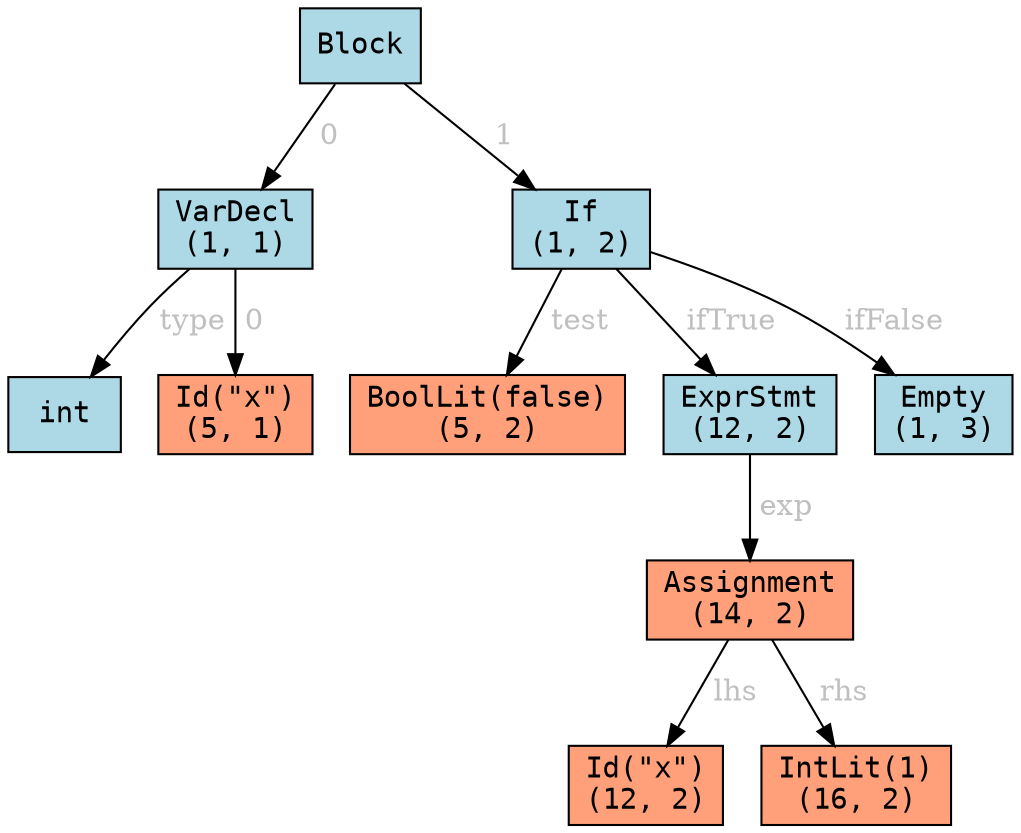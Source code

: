 digraph AST {
node [shape=box style=filled fontname=Courier];
0[label="Block" fillcolor="lightblue"];0 -> 1[label=" 0", fontcolor="gray"];
1[label="VarDecl\n(1, 1)" fillcolor="lightblue"];1 -> 2[label=" type", fontcolor="gray"];
2[label="int" fillcolor="lightblue"];1 -> 3[label=" 0", fontcolor="gray"];
3[label="Id(\"x\")\n(5, 1)" fillcolor="lightsalmon"];0 -> 4[label=" 1", fontcolor="gray"];
4[label="If\n(1, 2)" fillcolor="lightblue"];4 -> 5[label=" test", fontcolor="gray"];
5[label="BoolLit(false)\n(5, 2)" fillcolor="lightsalmon"];4 -> 6[label=" ifTrue", fontcolor="gray"];
6[label="ExprStmt\n(12, 2)" fillcolor="lightblue"];6 -> 7[label=" exp", fontcolor="gray"];
7[label="Assignment\n(14, 2)" fillcolor="lightsalmon"];7 -> 8[label=" lhs", fontcolor="gray"];
8[label="Id(\"x\")\n(12, 2)" fillcolor="lightsalmon"];7 -> 9[label=" rhs", fontcolor="gray"];
9[label="IntLit(1)\n(16, 2)" fillcolor="lightsalmon"];4 -> 10[label=" ifFalse", fontcolor="gray"];
10[label="Empty\n(1, 3)" fillcolor="lightblue"];}
